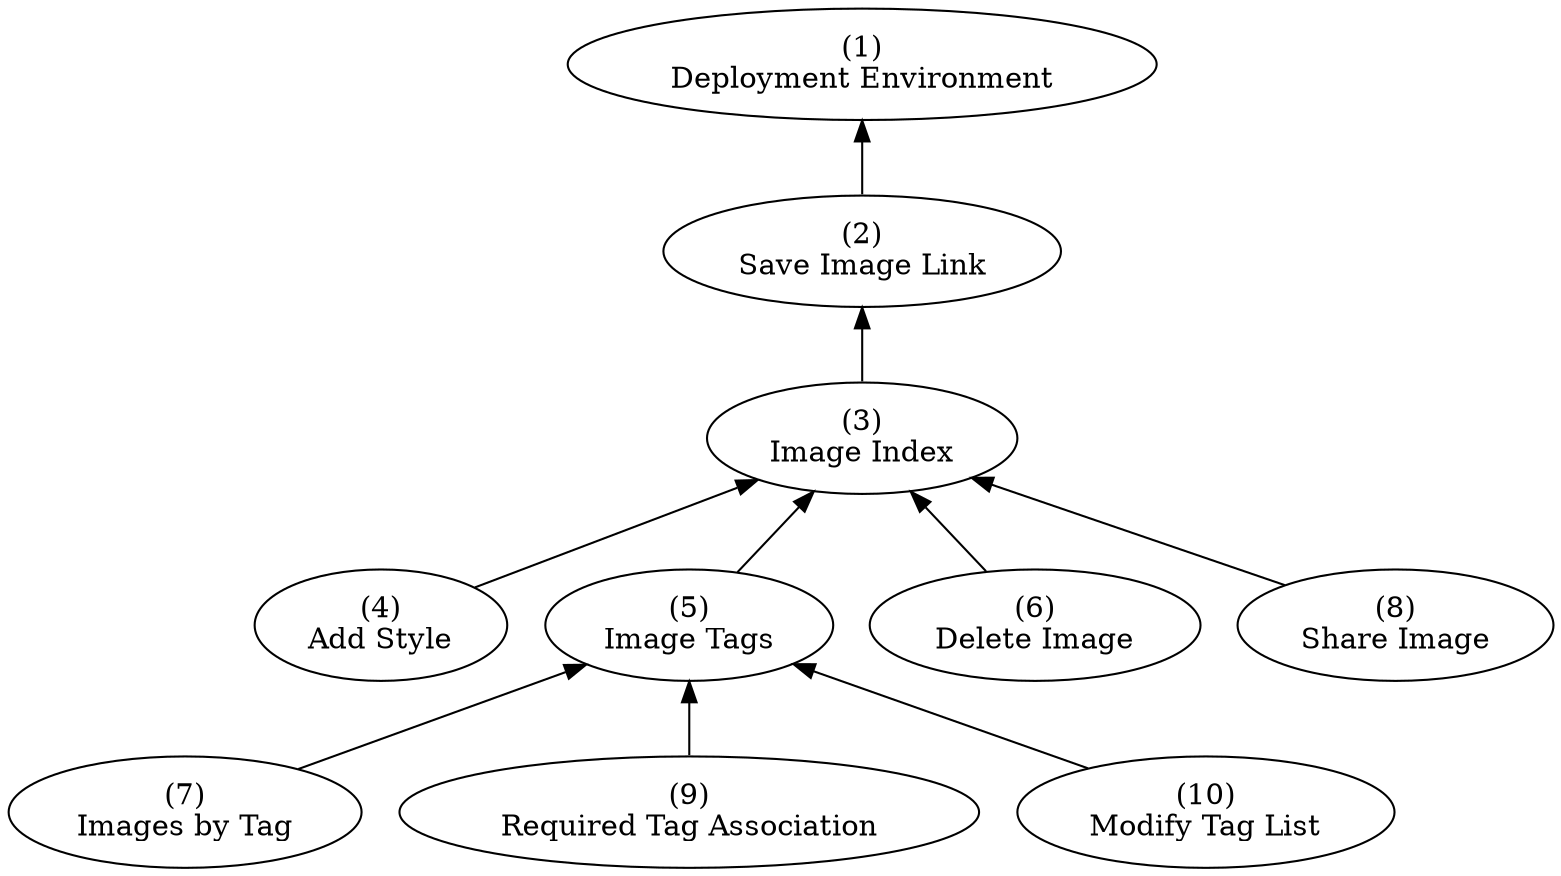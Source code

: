 digraph Dependencies {
  rankdir=BT;

  "Deployment Environment" [label="(1)\nDeployment Environment"]
  "Save Image Link" [label="(2)\nSave Image Link"]
  "Image Index" [label="(3)\nImage Index"]
  "Add Style" [label="(4)\nAdd Style"]
  "Image Tags" [label="(5)\nImage Tags"]
  "Delete Image" [label="(6)\nDelete Image"]
  "Images by Tag" [label="(7)\nImages by Tag"]
  "Share Image" [label="(8)\nShare Image"]
  "Required Tag Association" [label="(9)\nRequired Tag Association"]
  "Modify Tag List" [label="(10)\nModify Tag List"]

  "Add Style" -> "Image Index"
  "Delete Image" -> "Image Index"
  "Image Index" -> "Save Image Link"
  "Image Tags" -> "Image Index"
  "Images by Tag" -> "Image Tags"
  "Modify Tag List" -> "Image Tags"
  "Required Tag Association" -> "Image Tags"
  "Save Image Link" -> "Deployment Environment"
  "Share Image" -> "Image Index"
}

